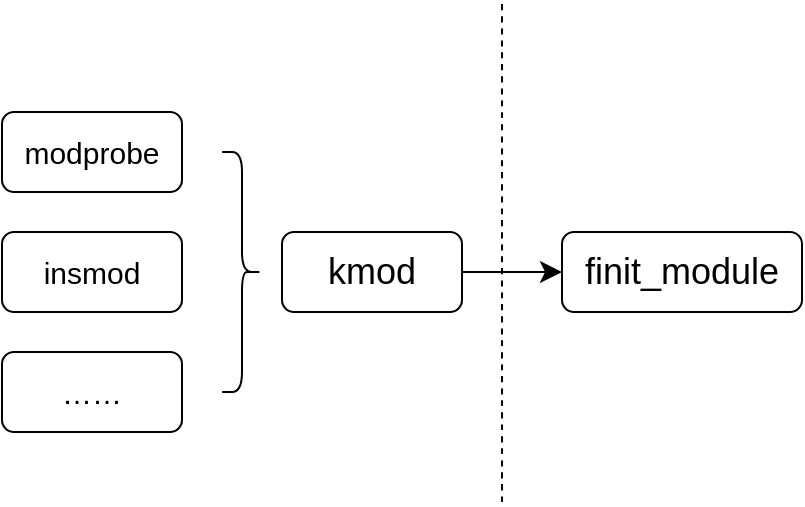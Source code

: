 <mxfile version="21.3.3" type="github">
  <diagram name="第 1 页" id="CIwELvpGnyn4pziIGvkc">
    <mxGraphModel dx="1006" dy="657" grid="1" gridSize="10" guides="1" tooltips="1" connect="1" arrows="1" fold="1" page="1" pageScale="1" pageWidth="827" pageHeight="1169" math="0" shadow="0">
      <root>
        <mxCell id="0" />
        <mxCell id="1" parent="0" />
        <mxCell id="zjtfCZXlDc47qD0Vob9G-7" value="" style="endArrow=none;dashed=1;html=1;rounded=0;fontSize=12;startSize=8;endSize=8;curved=1;" edge="1" parent="1">
          <mxGeometry width="50" height="50" relative="1" as="geometry">
            <mxPoint x="380" y="585" as="sourcePoint" />
            <mxPoint x="380" y="335" as="targetPoint" />
          </mxGeometry>
        </mxCell>
        <mxCell id="zjtfCZXlDc47qD0Vob9G-1" value="&lt;font style=&quot;font-size: 15px;&quot;&gt;modprobe&lt;/font&gt;" style="rounded=1;whiteSpace=wrap;html=1;" vertex="1" parent="1">
          <mxGeometry x="130" y="390" width="90" height="40" as="geometry" />
        </mxCell>
        <mxCell id="zjtfCZXlDc47qD0Vob9G-3" value="&lt;span style=&quot;font-size: 15px;&quot;&gt;insmod&lt;/span&gt;" style="rounded=1;whiteSpace=wrap;html=1;" vertex="1" parent="1">
          <mxGeometry x="130" y="450" width="90" height="40" as="geometry" />
        </mxCell>
        <mxCell id="zjtfCZXlDc47qD0Vob9G-4" value="&lt;span style=&quot;font-size: 15px;&quot;&gt;……&lt;/span&gt;" style="rounded=1;whiteSpace=wrap;html=1;" vertex="1" parent="1">
          <mxGeometry x="130" y="510" width="90" height="40" as="geometry" />
        </mxCell>
        <mxCell id="zjtfCZXlDc47qD0Vob9G-12" style="edgeStyle=none;curved=1;rounded=0;orthogonalLoop=1;jettySize=auto;html=1;exitX=1;exitY=0.5;exitDx=0;exitDy=0;entryX=0;entryY=0.5;entryDx=0;entryDy=0;fontSize=12;startSize=8;endSize=8;" edge="1" parent="1" source="zjtfCZXlDc47qD0Vob9G-5" target="zjtfCZXlDc47qD0Vob9G-10">
          <mxGeometry relative="1" as="geometry" />
        </mxCell>
        <mxCell id="zjtfCZXlDc47qD0Vob9G-5" value="&lt;font style=&quot;font-size: 18px;&quot;&gt;kmod&lt;/font&gt;" style="rounded=1;whiteSpace=wrap;html=1;" vertex="1" parent="1">
          <mxGeometry x="270" y="450" width="90" height="40" as="geometry" />
        </mxCell>
        <mxCell id="zjtfCZXlDc47qD0Vob9G-6" value="" style="shape=curlyBracket;whiteSpace=wrap;html=1;rounded=1;flipH=1;labelPosition=right;verticalLabelPosition=middle;align=left;verticalAlign=middle;fontSize=16;" vertex="1" parent="1">
          <mxGeometry x="240" y="410" width="20" height="120" as="geometry" />
        </mxCell>
        <mxCell id="zjtfCZXlDc47qD0Vob9G-10" value="&lt;font style=&quot;font-size: 18px;&quot;&gt;finit_module&lt;/font&gt;" style="rounded=1;whiteSpace=wrap;html=1;fontSize=16;" vertex="1" parent="1">
          <mxGeometry x="410" y="450" width="120" height="40" as="geometry" />
        </mxCell>
      </root>
    </mxGraphModel>
  </diagram>
</mxfile>
